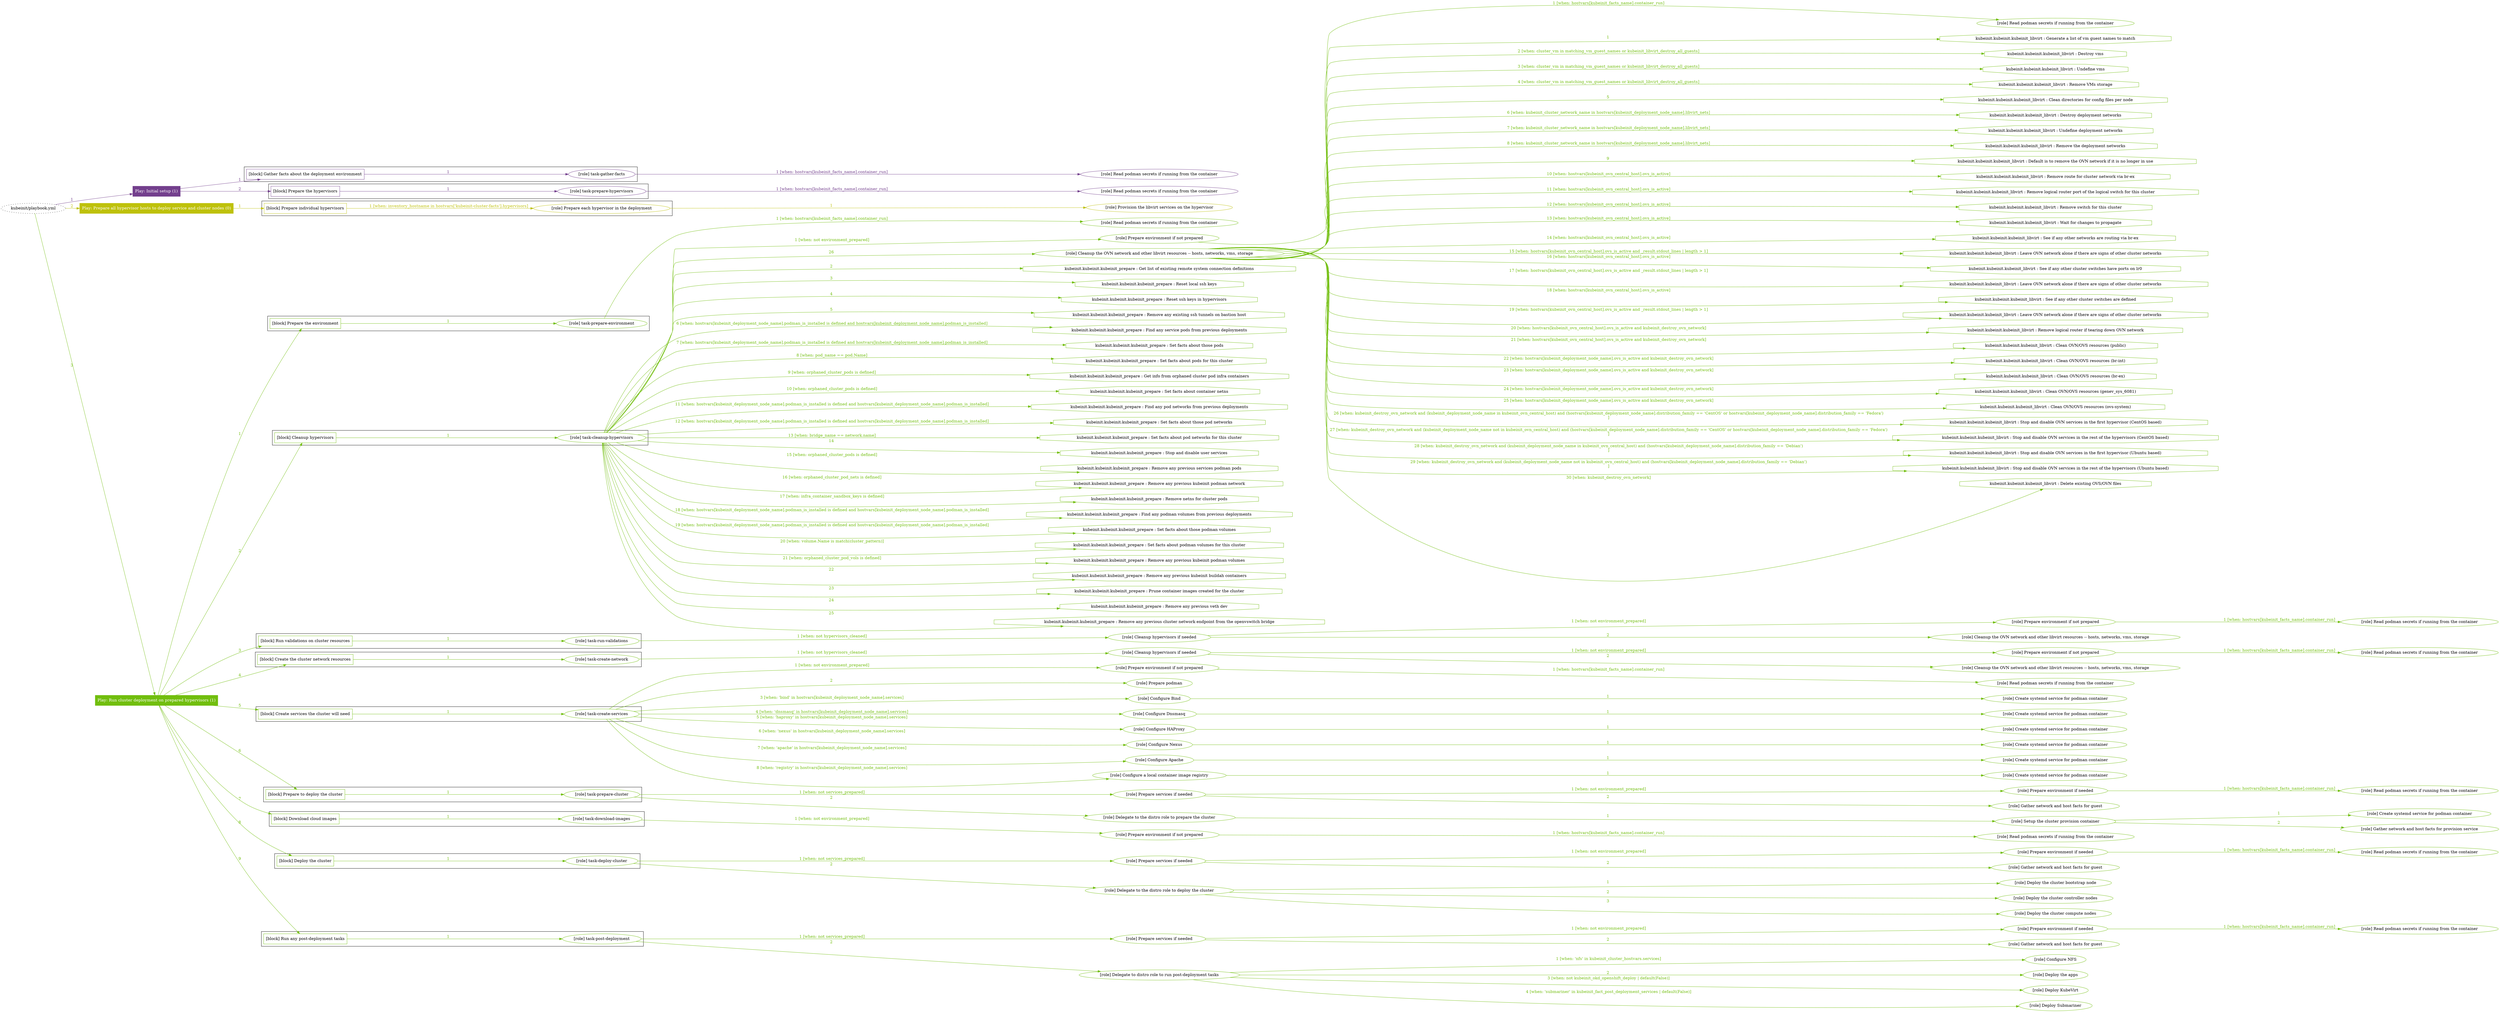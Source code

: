 digraph {
	graph [concentrate=true ordering=in rankdir=LR ratio=fill]
	edge [esep=5 sep=10]
	"kubeinit/playbook.yml" [id=root_node style=dotted]
	play_b0d98680 [label="Play: Initial setup (1)" color="#733f8d" fontcolor="#ffffff" id=play_b0d98680 shape=box style=filled tooltip=localhost]
	"kubeinit/playbook.yml" -> play_b0d98680 [label="1 " color="#733f8d" fontcolor="#733f8d" id=edge_80b4daaf labeltooltip="1 " tooltip="1 "]
	subgraph "Read podman secrets if running from the container" {
		role_a44c593c [label="[role] Read podman secrets if running from the container" color="#733f8d" id=role_a44c593c tooltip="Read podman secrets if running from the container"]
	}
	subgraph "task-gather-facts" {
		role_0403abe2 [label="[role] task-gather-facts" color="#733f8d" id=role_0403abe2 tooltip="task-gather-facts"]
		role_0403abe2 -> role_a44c593c [label="1 [when: hostvars[kubeinit_facts_name].container_run]" color="#733f8d" fontcolor="#733f8d" id=edge_84f59800 labeltooltip="1 [when: hostvars[kubeinit_facts_name].container_run]" tooltip="1 [when: hostvars[kubeinit_facts_name].container_run]"]
	}
	subgraph "Read podman secrets if running from the container" {
		role_151a6d76 [label="[role] Read podman secrets if running from the container" color="#733f8d" id=role_151a6d76 tooltip="Read podman secrets if running from the container"]
	}
	subgraph "task-prepare-hypervisors" {
		role_3cf006a2 [label="[role] task-prepare-hypervisors" color="#733f8d" id=role_3cf006a2 tooltip="task-prepare-hypervisors"]
		role_3cf006a2 -> role_151a6d76 [label="1 [when: hostvars[kubeinit_facts_name].container_run]" color="#733f8d" fontcolor="#733f8d" id=edge_03f47c37 labeltooltip="1 [when: hostvars[kubeinit_facts_name].container_run]" tooltip="1 [when: hostvars[kubeinit_facts_name].container_run]"]
	}
	subgraph "Play: Initial setup (1)" {
		play_b0d98680 -> block_4674699c [label=1 color="#733f8d" fontcolor="#733f8d" id=edge_d6a12966 labeltooltip=1 tooltip=1]
		subgraph cluster_block_4674699c {
			block_4674699c [label="[block] Gather facts about the deployment environment" color="#733f8d" id=block_4674699c labeltooltip="Gather facts about the deployment environment" shape=box tooltip="Gather facts about the deployment environment"]
			block_4674699c -> role_0403abe2 [label="1 " color="#733f8d" fontcolor="#733f8d" id=edge_9b08c5e6 labeltooltip="1 " tooltip="1 "]
		}
		play_b0d98680 -> block_43e17288 [label=2 color="#733f8d" fontcolor="#733f8d" id=edge_22db9024 labeltooltip=2 tooltip=2]
		subgraph cluster_block_43e17288 {
			block_43e17288 [label="[block] Prepare the hypervisors" color="#733f8d" id=block_43e17288 labeltooltip="Prepare the hypervisors" shape=box tooltip="Prepare the hypervisors"]
			block_43e17288 -> role_3cf006a2 [label="1 " color="#733f8d" fontcolor="#733f8d" id=edge_b1286d23 labeltooltip="1 " tooltip="1 "]
		}
	}
	play_f23694a9 [label="Play: Prepare all hypervisor hosts to deploy service and cluster nodes (0)" color="#bec10b" fontcolor="#ffffff" id=play_f23694a9 shape=box style=filled tooltip="Play: Prepare all hypervisor hosts to deploy service and cluster nodes (0)"]
	"kubeinit/playbook.yml" -> play_f23694a9 [label="2 " color="#bec10b" fontcolor="#bec10b" id=edge_c04ef713 labeltooltip="2 " tooltip="2 "]
	subgraph "Provision the libvirt services on the hypervisor" {
		role_893da378 [label="[role] Provision the libvirt services on the hypervisor" color="#bec10b" id=role_893da378 tooltip="Provision the libvirt services on the hypervisor"]
	}
	subgraph "Prepare each hypervisor in the deployment" {
		role_9eac0d86 [label="[role] Prepare each hypervisor in the deployment" color="#bec10b" id=role_9eac0d86 tooltip="Prepare each hypervisor in the deployment"]
		role_9eac0d86 -> role_893da378 [label="1 " color="#bec10b" fontcolor="#bec10b" id=edge_2f44542a labeltooltip="1 " tooltip="1 "]
	}
	subgraph "Play: Prepare all hypervisor hosts to deploy service and cluster nodes (0)" {
		play_f23694a9 -> block_1b734ef6 [label=1 color="#bec10b" fontcolor="#bec10b" id=edge_7866a5fe labeltooltip=1 tooltip=1]
		subgraph cluster_block_1b734ef6 {
			block_1b734ef6 [label="[block] Prepare individual hypervisors" color="#bec10b" id=block_1b734ef6 labeltooltip="Prepare individual hypervisors" shape=box tooltip="Prepare individual hypervisors"]
			block_1b734ef6 -> role_9eac0d86 [label="1 [when: inventory_hostname in hostvars['kubeinit-cluster-facts'].hypervisors]" color="#bec10b" fontcolor="#bec10b" id=edge_bce11ba5 labeltooltip="1 [when: inventory_hostname in hostvars['kubeinit-cluster-facts'].hypervisors]" tooltip="1 [when: inventory_hostname in hostvars['kubeinit-cluster-facts'].hypervisors]"]
		}
	}
	play_9484c5d6 [label="Play: Run cluster deployment on prepared hypervisors (1)" color="#71be0e" fontcolor="#ffffff" id=play_9484c5d6 shape=box style=filled tooltip=localhost]
	"kubeinit/playbook.yml" -> play_9484c5d6 [label="3 " color="#71be0e" fontcolor="#71be0e" id=edge_76a29a05 labeltooltip="3 " tooltip="3 "]
	subgraph "Read podman secrets if running from the container" {
		role_5f953170 [label="[role] Read podman secrets if running from the container" color="#71be0e" id=role_5f953170 tooltip="Read podman secrets if running from the container"]
	}
	subgraph "task-prepare-environment" {
		role_bdc58cc0 [label="[role] task-prepare-environment" color="#71be0e" id=role_bdc58cc0 tooltip="task-prepare-environment"]
		role_bdc58cc0 -> role_5f953170 [label="1 [when: hostvars[kubeinit_facts_name].container_run]" color="#71be0e" fontcolor="#71be0e" id=edge_fa18ce81 labeltooltip="1 [when: hostvars[kubeinit_facts_name].container_run]" tooltip="1 [when: hostvars[kubeinit_facts_name].container_run]"]
	}
	subgraph "Read podman secrets if running from the container" {
		role_f419daf6 [label="[role] Read podman secrets if running from the container" color="#71be0e" id=role_f419daf6 tooltip="Read podman secrets if running from the container"]
	}
	subgraph "Prepare environment if not prepared" {
		role_31b07c7c [label="[role] Prepare environment if not prepared" color="#71be0e" id=role_31b07c7c tooltip="Prepare environment if not prepared"]
		role_31b07c7c -> role_f419daf6 [label="1 [when: hostvars[kubeinit_facts_name].container_run]" color="#71be0e" fontcolor="#71be0e" id=edge_6d58a472 labeltooltip="1 [when: hostvars[kubeinit_facts_name].container_run]" tooltip="1 [when: hostvars[kubeinit_facts_name].container_run]"]
	}
	subgraph "Cleanup the OVN network and other libvirt resources -- hosts, networks, vms, storage" {
		role_478a03b5 [label="[role] Cleanup the OVN network and other libvirt resources -- hosts, networks, vms, storage" color="#71be0e" id=role_478a03b5 tooltip="Cleanup the OVN network and other libvirt resources -- hosts, networks, vms, storage"]
		task_96aef6a0 [label="kubeinit.kubeinit.kubeinit_libvirt : Generate a list of vm guest names to match" color="#71be0e" id=task_96aef6a0 shape=octagon tooltip="kubeinit.kubeinit.kubeinit_libvirt : Generate a list of vm guest names to match"]
		role_478a03b5 -> task_96aef6a0 [label="1 " color="#71be0e" fontcolor="#71be0e" id=edge_3dd6f99e labeltooltip="1 " tooltip="1 "]
		task_5d55991b [label="kubeinit.kubeinit.kubeinit_libvirt : Destroy vms" color="#71be0e" id=task_5d55991b shape=octagon tooltip="kubeinit.kubeinit.kubeinit_libvirt : Destroy vms"]
		role_478a03b5 -> task_5d55991b [label="2 [when: cluster_vm in matching_vm_guest_names or kubeinit_libvirt_destroy_all_guests]" color="#71be0e" fontcolor="#71be0e" id=edge_a2d6cbc7 labeltooltip="2 [when: cluster_vm in matching_vm_guest_names or kubeinit_libvirt_destroy_all_guests]" tooltip="2 [when: cluster_vm in matching_vm_guest_names or kubeinit_libvirt_destroy_all_guests]"]
		task_ed733ff4 [label="kubeinit.kubeinit.kubeinit_libvirt : Undefine vms" color="#71be0e" id=task_ed733ff4 shape=octagon tooltip="kubeinit.kubeinit.kubeinit_libvirt : Undefine vms"]
		role_478a03b5 -> task_ed733ff4 [label="3 [when: cluster_vm in matching_vm_guest_names or kubeinit_libvirt_destroy_all_guests]" color="#71be0e" fontcolor="#71be0e" id=edge_8e835b31 labeltooltip="3 [when: cluster_vm in matching_vm_guest_names or kubeinit_libvirt_destroy_all_guests]" tooltip="3 [when: cluster_vm in matching_vm_guest_names or kubeinit_libvirt_destroy_all_guests]"]
		task_66902c2e [label="kubeinit.kubeinit.kubeinit_libvirt : Remove VMs storage" color="#71be0e" id=task_66902c2e shape=octagon tooltip="kubeinit.kubeinit.kubeinit_libvirt : Remove VMs storage"]
		role_478a03b5 -> task_66902c2e [label="4 [when: cluster_vm in matching_vm_guest_names or kubeinit_libvirt_destroy_all_guests]" color="#71be0e" fontcolor="#71be0e" id=edge_a1c89a93 labeltooltip="4 [when: cluster_vm in matching_vm_guest_names or kubeinit_libvirt_destroy_all_guests]" tooltip="4 [when: cluster_vm in matching_vm_guest_names or kubeinit_libvirt_destroy_all_guests]"]
		task_0f5ae070 [label="kubeinit.kubeinit.kubeinit_libvirt : Clean directories for config files per node" color="#71be0e" id=task_0f5ae070 shape=octagon tooltip="kubeinit.kubeinit.kubeinit_libvirt : Clean directories for config files per node"]
		role_478a03b5 -> task_0f5ae070 [label="5 " color="#71be0e" fontcolor="#71be0e" id=edge_3f8a327d labeltooltip="5 " tooltip="5 "]
		task_8cde5b68 [label="kubeinit.kubeinit.kubeinit_libvirt : Destroy deployment networks" color="#71be0e" id=task_8cde5b68 shape=octagon tooltip="kubeinit.kubeinit.kubeinit_libvirt : Destroy deployment networks"]
		role_478a03b5 -> task_8cde5b68 [label="6 [when: kubeinit_cluster_network_name in hostvars[kubeinit_deployment_node_name].libvirt_nets]" color="#71be0e" fontcolor="#71be0e" id=edge_d18008eb labeltooltip="6 [when: kubeinit_cluster_network_name in hostvars[kubeinit_deployment_node_name].libvirt_nets]" tooltip="6 [when: kubeinit_cluster_network_name in hostvars[kubeinit_deployment_node_name].libvirt_nets]"]
		task_7edb8ebf [label="kubeinit.kubeinit.kubeinit_libvirt : Undefine deployment networks" color="#71be0e" id=task_7edb8ebf shape=octagon tooltip="kubeinit.kubeinit.kubeinit_libvirt : Undefine deployment networks"]
		role_478a03b5 -> task_7edb8ebf [label="7 [when: kubeinit_cluster_network_name in hostvars[kubeinit_deployment_node_name].libvirt_nets]" color="#71be0e" fontcolor="#71be0e" id=edge_a20d465c labeltooltip="7 [when: kubeinit_cluster_network_name in hostvars[kubeinit_deployment_node_name].libvirt_nets]" tooltip="7 [when: kubeinit_cluster_network_name in hostvars[kubeinit_deployment_node_name].libvirt_nets]"]
		task_5d5ee0c9 [label="kubeinit.kubeinit.kubeinit_libvirt : Remove the deployment networks" color="#71be0e" id=task_5d5ee0c9 shape=octagon tooltip="kubeinit.kubeinit.kubeinit_libvirt : Remove the deployment networks"]
		role_478a03b5 -> task_5d5ee0c9 [label="8 [when: kubeinit_cluster_network_name in hostvars[kubeinit_deployment_node_name].libvirt_nets]" color="#71be0e" fontcolor="#71be0e" id=edge_6490d646 labeltooltip="8 [when: kubeinit_cluster_network_name in hostvars[kubeinit_deployment_node_name].libvirt_nets]" tooltip="8 [when: kubeinit_cluster_network_name in hostvars[kubeinit_deployment_node_name].libvirt_nets]"]
		task_7871d48c [label="kubeinit.kubeinit.kubeinit_libvirt : Default is to remove the OVN network if it is no longer in use" color="#71be0e" id=task_7871d48c shape=octagon tooltip="kubeinit.kubeinit.kubeinit_libvirt : Default is to remove the OVN network if it is no longer in use"]
		role_478a03b5 -> task_7871d48c [label="9 " color="#71be0e" fontcolor="#71be0e" id=edge_2d427d94 labeltooltip="9 " tooltip="9 "]
		task_582daaa4 [label="kubeinit.kubeinit.kubeinit_libvirt : Remove route for cluster network via br-ex" color="#71be0e" id=task_582daaa4 shape=octagon tooltip="kubeinit.kubeinit.kubeinit_libvirt : Remove route for cluster network via br-ex"]
		role_478a03b5 -> task_582daaa4 [label="10 [when: hostvars[kubeinit_ovn_central_host].ovs_is_active]" color="#71be0e" fontcolor="#71be0e" id=edge_24be8543 labeltooltip="10 [when: hostvars[kubeinit_ovn_central_host].ovs_is_active]" tooltip="10 [when: hostvars[kubeinit_ovn_central_host].ovs_is_active]"]
		task_6dac7177 [label="kubeinit.kubeinit.kubeinit_libvirt : Remove logical router port of the logical switch for this cluster" color="#71be0e" id=task_6dac7177 shape=octagon tooltip="kubeinit.kubeinit.kubeinit_libvirt : Remove logical router port of the logical switch for this cluster"]
		role_478a03b5 -> task_6dac7177 [label="11 [when: hostvars[kubeinit_ovn_central_host].ovs_is_active]" color="#71be0e" fontcolor="#71be0e" id=edge_269a5c45 labeltooltip="11 [when: hostvars[kubeinit_ovn_central_host].ovs_is_active]" tooltip="11 [when: hostvars[kubeinit_ovn_central_host].ovs_is_active]"]
		task_25560931 [label="kubeinit.kubeinit.kubeinit_libvirt : Remove switch for this cluster" color="#71be0e" id=task_25560931 shape=octagon tooltip="kubeinit.kubeinit.kubeinit_libvirt : Remove switch for this cluster"]
		role_478a03b5 -> task_25560931 [label="12 [when: hostvars[kubeinit_ovn_central_host].ovs_is_active]" color="#71be0e" fontcolor="#71be0e" id=edge_016cb850 labeltooltip="12 [when: hostvars[kubeinit_ovn_central_host].ovs_is_active]" tooltip="12 [when: hostvars[kubeinit_ovn_central_host].ovs_is_active]"]
		task_3a83574d [label="kubeinit.kubeinit.kubeinit_libvirt : Wait for changes to propagate" color="#71be0e" id=task_3a83574d shape=octagon tooltip="kubeinit.kubeinit.kubeinit_libvirt : Wait for changes to propagate"]
		role_478a03b5 -> task_3a83574d [label="13 [when: hostvars[kubeinit_ovn_central_host].ovs_is_active]" color="#71be0e" fontcolor="#71be0e" id=edge_9e44fb94 labeltooltip="13 [when: hostvars[kubeinit_ovn_central_host].ovs_is_active]" tooltip="13 [when: hostvars[kubeinit_ovn_central_host].ovs_is_active]"]
		task_11295b37 [label="kubeinit.kubeinit.kubeinit_libvirt : See if any other networks are routing via br-ex" color="#71be0e" id=task_11295b37 shape=octagon tooltip="kubeinit.kubeinit.kubeinit_libvirt : See if any other networks are routing via br-ex"]
		role_478a03b5 -> task_11295b37 [label="14 [when: hostvars[kubeinit_ovn_central_host].ovs_is_active]" color="#71be0e" fontcolor="#71be0e" id=edge_21e34231 labeltooltip="14 [when: hostvars[kubeinit_ovn_central_host].ovs_is_active]" tooltip="14 [when: hostvars[kubeinit_ovn_central_host].ovs_is_active]"]
		task_0de53dbb [label="kubeinit.kubeinit.kubeinit_libvirt : Leave OVN network alone if there are signs of other cluster networks" color="#71be0e" id=task_0de53dbb shape=octagon tooltip="kubeinit.kubeinit.kubeinit_libvirt : Leave OVN network alone if there are signs of other cluster networks"]
		role_478a03b5 -> task_0de53dbb [label="15 [when: hostvars[kubeinit_ovn_central_host].ovs_is_active and _result.stdout_lines | length > 1]" color="#71be0e" fontcolor="#71be0e" id=edge_50a632b2 labeltooltip="15 [when: hostvars[kubeinit_ovn_central_host].ovs_is_active and _result.stdout_lines | length > 1]" tooltip="15 [when: hostvars[kubeinit_ovn_central_host].ovs_is_active and _result.stdout_lines | length > 1]"]
		task_6db9b453 [label="kubeinit.kubeinit.kubeinit_libvirt : See if any other cluster switches have ports on lr0" color="#71be0e" id=task_6db9b453 shape=octagon tooltip="kubeinit.kubeinit.kubeinit_libvirt : See if any other cluster switches have ports on lr0"]
		role_478a03b5 -> task_6db9b453 [label="16 [when: hostvars[kubeinit_ovn_central_host].ovs_is_active]" color="#71be0e" fontcolor="#71be0e" id=edge_1de75c67 labeltooltip="16 [when: hostvars[kubeinit_ovn_central_host].ovs_is_active]" tooltip="16 [when: hostvars[kubeinit_ovn_central_host].ovs_is_active]"]
		task_25a3182a [label="kubeinit.kubeinit.kubeinit_libvirt : Leave OVN network alone if there are signs of other cluster networks" color="#71be0e" id=task_25a3182a shape=octagon tooltip="kubeinit.kubeinit.kubeinit_libvirt : Leave OVN network alone if there are signs of other cluster networks"]
		role_478a03b5 -> task_25a3182a [label="17 [when: hostvars[kubeinit_ovn_central_host].ovs_is_active and _result.stdout_lines | length > 1]" color="#71be0e" fontcolor="#71be0e" id=edge_8e184c09 labeltooltip="17 [when: hostvars[kubeinit_ovn_central_host].ovs_is_active and _result.stdout_lines | length > 1]" tooltip="17 [when: hostvars[kubeinit_ovn_central_host].ovs_is_active and _result.stdout_lines | length > 1]"]
		task_74aaf127 [label="kubeinit.kubeinit.kubeinit_libvirt : See if any other cluster switches are defined" color="#71be0e" id=task_74aaf127 shape=octagon tooltip="kubeinit.kubeinit.kubeinit_libvirt : See if any other cluster switches are defined"]
		role_478a03b5 -> task_74aaf127 [label="18 [when: hostvars[kubeinit_ovn_central_host].ovs_is_active]" color="#71be0e" fontcolor="#71be0e" id=edge_ef4bd095 labeltooltip="18 [when: hostvars[kubeinit_ovn_central_host].ovs_is_active]" tooltip="18 [when: hostvars[kubeinit_ovn_central_host].ovs_is_active]"]
		task_e6bb3381 [label="kubeinit.kubeinit.kubeinit_libvirt : Leave OVN network alone if there are signs of other cluster networks" color="#71be0e" id=task_e6bb3381 shape=octagon tooltip="kubeinit.kubeinit.kubeinit_libvirt : Leave OVN network alone if there are signs of other cluster networks"]
		role_478a03b5 -> task_e6bb3381 [label="19 [when: hostvars[kubeinit_ovn_central_host].ovs_is_active and _result.stdout_lines | length > 1]" color="#71be0e" fontcolor="#71be0e" id=edge_7a923c57 labeltooltip="19 [when: hostvars[kubeinit_ovn_central_host].ovs_is_active and _result.stdout_lines | length > 1]" tooltip="19 [when: hostvars[kubeinit_ovn_central_host].ovs_is_active and _result.stdout_lines | length > 1]"]
		task_54e7d378 [label="kubeinit.kubeinit.kubeinit_libvirt : Remove logical router if tearing down OVN network" color="#71be0e" id=task_54e7d378 shape=octagon tooltip="kubeinit.kubeinit.kubeinit_libvirt : Remove logical router if tearing down OVN network"]
		role_478a03b5 -> task_54e7d378 [label="20 [when: hostvars[kubeinit_ovn_central_host].ovs_is_active and kubeinit_destroy_ovn_network]" color="#71be0e" fontcolor="#71be0e" id=edge_6256fc5b labeltooltip="20 [when: hostvars[kubeinit_ovn_central_host].ovs_is_active and kubeinit_destroy_ovn_network]" tooltip="20 [when: hostvars[kubeinit_ovn_central_host].ovs_is_active and kubeinit_destroy_ovn_network]"]
		task_312cc219 [label="kubeinit.kubeinit.kubeinit_libvirt : Clean OVN/OVS resources (public)" color="#71be0e" id=task_312cc219 shape=octagon tooltip="kubeinit.kubeinit.kubeinit_libvirt : Clean OVN/OVS resources (public)"]
		role_478a03b5 -> task_312cc219 [label="21 [when: hostvars[kubeinit_ovn_central_host].ovs_is_active and kubeinit_destroy_ovn_network]" color="#71be0e" fontcolor="#71be0e" id=edge_c75b0c60 labeltooltip="21 [when: hostvars[kubeinit_ovn_central_host].ovs_is_active and kubeinit_destroy_ovn_network]" tooltip="21 [when: hostvars[kubeinit_ovn_central_host].ovs_is_active and kubeinit_destroy_ovn_network]"]
		task_d2d58534 [label="kubeinit.kubeinit.kubeinit_libvirt : Clean OVN/OVS resources (br-int)" color="#71be0e" id=task_d2d58534 shape=octagon tooltip="kubeinit.kubeinit.kubeinit_libvirt : Clean OVN/OVS resources (br-int)"]
		role_478a03b5 -> task_d2d58534 [label="22 [when: hostvars[kubeinit_deployment_node_name].ovs_is_active and kubeinit_destroy_ovn_network]" color="#71be0e" fontcolor="#71be0e" id=edge_41929000 labeltooltip="22 [when: hostvars[kubeinit_deployment_node_name].ovs_is_active and kubeinit_destroy_ovn_network]" tooltip="22 [when: hostvars[kubeinit_deployment_node_name].ovs_is_active and kubeinit_destroy_ovn_network]"]
		task_e8504880 [label="kubeinit.kubeinit.kubeinit_libvirt : Clean OVN/OVS resources (br-ex)" color="#71be0e" id=task_e8504880 shape=octagon tooltip="kubeinit.kubeinit.kubeinit_libvirt : Clean OVN/OVS resources (br-ex)"]
		role_478a03b5 -> task_e8504880 [label="23 [when: hostvars[kubeinit_deployment_node_name].ovs_is_active and kubeinit_destroy_ovn_network]" color="#71be0e" fontcolor="#71be0e" id=edge_ae1fc5a2 labeltooltip="23 [when: hostvars[kubeinit_deployment_node_name].ovs_is_active and kubeinit_destroy_ovn_network]" tooltip="23 [when: hostvars[kubeinit_deployment_node_name].ovs_is_active and kubeinit_destroy_ovn_network]"]
		task_edf8bd69 [label="kubeinit.kubeinit.kubeinit_libvirt : Clean OVN/OVS resources (genev_sys_6081)" color="#71be0e" id=task_edf8bd69 shape=octagon tooltip="kubeinit.kubeinit.kubeinit_libvirt : Clean OVN/OVS resources (genev_sys_6081)"]
		role_478a03b5 -> task_edf8bd69 [label="24 [when: hostvars[kubeinit_deployment_node_name].ovs_is_active and kubeinit_destroy_ovn_network]" color="#71be0e" fontcolor="#71be0e" id=edge_bd65f7f8 labeltooltip="24 [when: hostvars[kubeinit_deployment_node_name].ovs_is_active and kubeinit_destroy_ovn_network]" tooltip="24 [when: hostvars[kubeinit_deployment_node_name].ovs_is_active and kubeinit_destroy_ovn_network]"]
		task_41f4cd28 [label="kubeinit.kubeinit.kubeinit_libvirt : Clean OVN/OVS resources (ovs-system)" color="#71be0e" id=task_41f4cd28 shape=octagon tooltip="kubeinit.kubeinit.kubeinit_libvirt : Clean OVN/OVS resources (ovs-system)"]
		role_478a03b5 -> task_41f4cd28 [label="25 [when: hostvars[kubeinit_deployment_node_name].ovs_is_active and kubeinit_destroy_ovn_network]" color="#71be0e" fontcolor="#71be0e" id=edge_af0c4464 labeltooltip="25 [when: hostvars[kubeinit_deployment_node_name].ovs_is_active and kubeinit_destroy_ovn_network]" tooltip="25 [when: hostvars[kubeinit_deployment_node_name].ovs_is_active and kubeinit_destroy_ovn_network]"]
		task_e7be0f70 [label="kubeinit.kubeinit.kubeinit_libvirt : Stop and disable OVN services in the first hypervisor (CentOS based)" color="#71be0e" id=task_e7be0f70 shape=octagon tooltip="kubeinit.kubeinit.kubeinit_libvirt : Stop and disable OVN services in the first hypervisor (CentOS based)"]
		role_478a03b5 -> task_e7be0f70 [label="26 [when: kubeinit_destroy_ovn_network and (kubeinit_deployment_node_name in kubeinit_ovn_central_host) and (hostvars[kubeinit_deployment_node_name].distribution_family == 'CentOS' or hostvars[kubeinit_deployment_node_name].distribution_family == 'Fedora')
]" color="#71be0e" fontcolor="#71be0e" id=edge_b386a995 labeltooltip="26 [when: kubeinit_destroy_ovn_network and (kubeinit_deployment_node_name in kubeinit_ovn_central_host) and (hostvars[kubeinit_deployment_node_name].distribution_family == 'CentOS' or hostvars[kubeinit_deployment_node_name].distribution_family == 'Fedora')
]" tooltip="26 [when: kubeinit_destroy_ovn_network and (kubeinit_deployment_node_name in kubeinit_ovn_central_host) and (hostvars[kubeinit_deployment_node_name].distribution_family == 'CentOS' or hostvars[kubeinit_deployment_node_name].distribution_family == 'Fedora')
]"]
		task_69d879a0 [label="kubeinit.kubeinit.kubeinit_libvirt : Stop and disable OVN services in the rest of the hypervisors (CentOS based)" color="#71be0e" id=task_69d879a0 shape=octagon tooltip="kubeinit.kubeinit.kubeinit_libvirt : Stop and disable OVN services in the rest of the hypervisors (CentOS based)"]
		role_478a03b5 -> task_69d879a0 [label="27 [when: kubeinit_destroy_ovn_network and (kubeinit_deployment_node_name not in kubeinit_ovn_central_host) and (hostvars[kubeinit_deployment_node_name].distribution_family == 'CentOS' or hostvars[kubeinit_deployment_node_name].distribution_family == 'Fedora')
]" color="#71be0e" fontcolor="#71be0e" id=edge_230ec865 labeltooltip="27 [when: kubeinit_destroy_ovn_network and (kubeinit_deployment_node_name not in kubeinit_ovn_central_host) and (hostvars[kubeinit_deployment_node_name].distribution_family == 'CentOS' or hostvars[kubeinit_deployment_node_name].distribution_family == 'Fedora')
]" tooltip="27 [when: kubeinit_destroy_ovn_network and (kubeinit_deployment_node_name not in kubeinit_ovn_central_host) and (hostvars[kubeinit_deployment_node_name].distribution_family == 'CentOS' or hostvars[kubeinit_deployment_node_name].distribution_family == 'Fedora')
]"]
		task_6b36b37a [label="kubeinit.kubeinit.kubeinit_libvirt : Stop and disable OVN services in the first hypervisor (Ubuntu based)" color="#71be0e" id=task_6b36b37a shape=octagon tooltip="kubeinit.kubeinit.kubeinit_libvirt : Stop and disable OVN services in the first hypervisor (Ubuntu based)"]
		role_478a03b5 -> task_6b36b37a [label="28 [when: kubeinit_destroy_ovn_network and (kubeinit_deployment_node_name in kubeinit_ovn_central_host) and (hostvars[kubeinit_deployment_node_name].distribution_family == 'Debian')
]" color="#71be0e" fontcolor="#71be0e" id=edge_0262d97d labeltooltip="28 [when: kubeinit_destroy_ovn_network and (kubeinit_deployment_node_name in kubeinit_ovn_central_host) and (hostvars[kubeinit_deployment_node_name].distribution_family == 'Debian')
]" tooltip="28 [when: kubeinit_destroy_ovn_network and (kubeinit_deployment_node_name in kubeinit_ovn_central_host) and (hostvars[kubeinit_deployment_node_name].distribution_family == 'Debian')
]"]
		task_d5d59e52 [label="kubeinit.kubeinit.kubeinit_libvirt : Stop and disable OVN services in the rest of the hypervisors (Ubuntu based)" color="#71be0e" id=task_d5d59e52 shape=octagon tooltip="kubeinit.kubeinit.kubeinit_libvirt : Stop and disable OVN services in the rest of the hypervisors (Ubuntu based)"]
		role_478a03b5 -> task_d5d59e52 [label="29 [when: kubeinit_destroy_ovn_network and (kubeinit_deployment_node_name not in kubeinit_ovn_central_host) and (hostvars[kubeinit_deployment_node_name].distribution_family == 'Debian')
]" color="#71be0e" fontcolor="#71be0e" id=edge_323ec07f labeltooltip="29 [when: kubeinit_destroy_ovn_network and (kubeinit_deployment_node_name not in kubeinit_ovn_central_host) and (hostvars[kubeinit_deployment_node_name].distribution_family == 'Debian')
]" tooltip="29 [when: kubeinit_destroy_ovn_network and (kubeinit_deployment_node_name not in kubeinit_ovn_central_host) and (hostvars[kubeinit_deployment_node_name].distribution_family == 'Debian')
]"]
		task_7fd82d2f [label="kubeinit.kubeinit.kubeinit_libvirt : Delete existing OVS/OVN files" color="#71be0e" id=task_7fd82d2f shape=octagon tooltip="kubeinit.kubeinit.kubeinit_libvirt : Delete existing OVS/OVN files"]
		role_478a03b5 -> task_7fd82d2f [label="30 [when: kubeinit_destroy_ovn_network]" color="#71be0e" fontcolor="#71be0e" id=edge_1710d2e0 labeltooltip="30 [when: kubeinit_destroy_ovn_network]" tooltip="30 [when: kubeinit_destroy_ovn_network]"]
	}
	subgraph "task-cleanup-hypervisors" {
		role_e05ea2b3 [label="[role] task-cleanup-hypervisors" color="#71be0e" id=role_e05ea2b3 tooltip="task-cleanup-hypervisors"]
		role_e05ea2b3 -> role_31b07c7c [label="1 [when: not environment_prepared]" color="#71be0e" fontcolor="#71be0e" id=edge_d01e8fb8 labeltooltip="1 [when: not environment_prepared]" tooltip="1 [when: not environment_prepared]"]
		task_ce892912 [label="kubeinit.kubeinit.kubeinit_prepare : Get list of existing remote system connection definitions" color="#71be0e" id=task_ce892912 shape=octagon tooltip="kubeinit.kubeinit.kubeinit_prepare : Get list of existing remote system connection definitions"]
		role_e05ea2b3 -> task_ce892912 [label="2 " color="#71be0e" fontcolor="#71be0e" id=edge_2579156f labeltooltip="2 " tooltip="2 "]
		task_2a3e53ac [label="kubeinit.kubeinit.kubeinit_prepare : Reset local ssh keys" color="#71be0e" id=task_2a3e53ac shape=octagon tooltip="kubeinit.kubeinit.kubeinit_prepare : Reset local ssh keys"]
		role_e05ea2b3 -> task_2a3e53ac [label="3 " color="#71be0e" fontcolor="#71be0e" id=edge_5eaa9f66 labeltooltip="3 " tooltip="3 "]
		task_236de8e9 [label="kubeinit.kubeinit.kubeinit_prepare : Reset ssh keys in hypervisors" color="#71be0e" id=task_236de8e9 shape=octagon tooltip="kubeinit.kubeinit.kubeinit_prepare : Reset ssh keys in hypervisors"]
		role_e05ea2b3 -> task_236de8e9 [label="4 " color="#71be0e" fontcolor="#71be0e" id=edge_e041897f labeltooltip="4 " tooltip="4 "]
		task_686431eb [label="kubeinit.kubeinit.kubeinit_prepare : Remove any existing ssh tunnels on bastion host" color="#71be0e" id=task_686431eb shape=octagon tooltip="kubeinit.kubeinit.kubeinit_prepare : Remove any existing ssh tunnels on bastion host"]
		role_e05ea2b3 -> task_686431eb [label="5 " color="#71be0e" fontcolor="#71be0e" id=edge_f34f0369 labeltooltip="5 " tooltip="5 "]
		task_074b9bf0 [label="kubeinit.kubeinit.kubeinit_prepare : Find any service pods from previous deployments" color="#71be0e" id=task_074b9bf0 shape=octagon tooltip="kubeinit.kubeinit.kubeinit_prepare : Find any service pods from previous deployments"]
		role_e05ea2b3 -> task_074b9bf0 [label="6 [when: hostvars[kubeinit_deployment_node_name].podman_is_installed is defined and hostvars[kubeinit_deployment_node_name].podman_is_installed]" color="#71be0e" fontcolor="#71be0e" id=edge_5b07efcb labeltooltip="6 [when: hostvars[kubeinit_deployment_node_name].podman_is_installed is defined and hostvars[kubeinit_deployment_node_name].podman_is_installed]" tooltip="6 [when: hostvars[kubeinit_deployment_node_name].podman_is_installed is defined and hostvars[kubeinit_deployment_node_name].podman_is_installed]"]
		task_e3a43a3a [label="kubeinit.kubeinit.kubeinit_prepare : Set facts about those pods" color="#71be0e" id=task_e3a43a3a shape=octagon tooltip="kubeinit.kubeinit.kubeinit_prepare : Set facts about those pods"]
		role_e05ea2b3 -> task_e3a43a3a [label="7 [when: hostvars[kubeinit_deployment_node_name].podman_is_installed is defined and hostvars[kubeinit_deployment_node_name].podman_is_installed]" color="#71be0e" fontcolor="#71be0e" id=edge_0f31e357 labeltooltip="7 [when: hostvars[kubeinit_deployment_node_name].podman_is_installed is defined and hostvars[kubeinit_deployment_node_name].podman_is_installed]" tooltip="7 [when: hostvars[kubeinit_deployment_node_name].podman_is_installed is defined and hostvars[kubeinit_deployment_node_name].podman_is_installed]"]
		task_48b789ba [label="kubeinit.kubeinit.kubeinit_prepare : Set facts about pods for this cluster" color="#71be0e" id=task_48b789ba shape=octagon tooltip="kubeinit.kubeinit.kubeinit_prepare : Set facts about pods for this cluster"]
		role_e05ea2b3 -> task_48b789ba [label="8 [when: pod_name == pod.Name]" color="#71be0e" fontcolor="#71be0e" id=edge_fba521e1 labeltooltip="8 [when: pod_name == pod.Name]" tooltip="8 [when: pod_name == pod.Name]"]
		task_bd5d6935 [label="kubeinit.kubeinit.kubeinit_prepare : Get info from orphaned cluster pod infra containers" color="#71be0e" id=task_bd5d6935 shape=octagon tooltip="kubeinit.kubeinit.kubeinit_prepare : Get info from orphaned cluster pod infra containers"]
		role_e05ea2b3 -> task_bd5d6935 [label="9 [when: orphaned_cluster_pods is defined]" color="#71be0e" fontcolor="#71be0e" id=edge_e3309833 labeltooltip="9 [when: orphaned_cluster_pods is defined]" tooltip="9 [when: orphaned_cluster_pods is defined]"]
		task_aa5f7e10 [label="kubeinit.kubeinit.kubeinit_prepare : Set facts about container netns" color="#71be0e" id=task_aa5f7e10 shape=octagon tooltip="kubeinit.kubeinit.kubeinit_prepare : Set facts about container netns"]
		role_e05ea2b3 -> task_aa5f7e10 [label="10 [when: orphaned_cluster_pods is defined]" color="#71be0e" fontcolor="#71be0e" id=edge_3bf0fc2b labeltooltip="10 [when: orphaned_cluster_pods is defined]" tooltip="10 [when: orphaned_cluster_pods is defined]"]
		task_54b528b5 [label="kubeinit.kubeinit.kubeinit_prepare : Find any pod networks from previous deployments" color="#71be0e" id=task_54b528b5 shape=octagon tooltip="kubeinit.kubeinit.kubeinit_prepare : Find any pod networks from previous deployments"]
		role_e05ea2b3 -> task_54b528b5 [label="11 [when: hostvars[kubeinit_deployment_node_name].podman_is_installed is defined and hostvars[kubeinit_deployment_node_name].podman_is_installed]" color="#71be0e" fontcolor="#71be0e" id=edge_30ec148e labeltooltip="11 [when: hostvars[kubeinit_deployment_node_name].podman_is_installed is defined and hostvars[kubeinit_deployment_node_name].podman_is_installed]" tooltip="11 [when: hostvars[kubeinit_deployment_node_name].podman_is_installed is defined and hostvars[kubeinit_deployment_node_name].podman_is_installed]"]
		task_f0b242bf [label="kubeinit.kubeinit.kubeinit_prepare : Set facts about those pod networks" color="#71be0e" id=task_f0b242bf shape=octagon tooltip="kubeinit.kubeinit.kubeinit_prepare : Set facts about those pod networks"]
		role_e05ea2b3 -> task_f0b242bf [label="12 [when: hostvars[kubeinit_deployment_node_name].podman_is_installed is defined and hostvars[kubeinit_deployment_node_name].podman_is_installed]" color="#71be0e" fontcolor="#71be0e" id=edge_3605a5f9 labeltooltip="12 [when: hostvars[kubeinit_deployment_node_name].podman_is_installed is defined and hostvars[kubeinit_deployment_node_name].podman_is_installed]" tooltip="12 [when: hostvars[kubeinit_deployment_node_name].podman_is_installed is defined and hostvars[kubeinit_deployment_node_name].podman_is_installed]"]
		task_41b0640d [label="kubeinit.kubeinit.kubeinit_prepare : Set facts about pod networks for this cluster" color="#71be0e" id=task_41b0640d shape=octagon tooltip="kubeinit.kubeinit.kubeinit_prepare : Set facts about pod networks for this cluster"]
		role_e05ea2b3 -> task_41b0640d [label="13 [when: bridge_name == network.name]" color="#71be0e" fontcolor="#71be0e" id=edge_501c9e9d labeltooltip="13 [when: bridge_name == network.name]" tooltip="13 [when: bridge_name == network.name]"]
		task_d0d8c839 [label="kubeinit.kubeinit.kubeinit_prepare : Stop and disable user services" color="#71be0e" id=task_d0d8c839 shape=octagon tooltip="kubeinit.kubeinit.kubeinit_prepare : Stop and disable user services"]
		role_e05ea2b3 -> task_d0d8c839 [label="14 " color="#71be0e" fontcolor="#71be0e" id=edge_09d641c2 labeltooltip="14 " tooltip="14 "]
		task_9c5b51b9 [label="kubeinit.kubeinit.kubeinit_prepare : Remove any previous services podman pods" color="#71be0e" id=task_9c5b51b9 shape=octagon tooltip="kubeinit.kubeinit.kubeinit_prepare : Remove any previous services podman pods"]
		role_e05ea2b3 -> task_9c5b51b9 [label="15 [when: orphaned_cluster_pods is defined]" color="#71be0e" fontcolor="#71be0e" id=edge_a4d135ca labeltooltip="15 [when: orphaned_cluster_pods is defined]" tooltip="15 [when: orphaned_cluster_pods is defined]"]
		task_eefab2f1 [label="kubeinit.kubeinit.kubeinit_prepare : Remove any previous kubeinit podman network" color="#71be0e" id=task_eefab2f1 shape=octagon tooltip="kubeinit.kubeinit.kubeinit_prepare : Remove any previous kubeinit podman network"]
		role_e05ea2b3 -> task_eefab2f1 [label="16 [when: orphaned_cluster_pod_nets is defined]" color="#71be0e" fontcolor="#71be0e" id=edge_f913d3dd labeltooltip="16 [when: orphaned_cluster_pod_nets is defined]" tooltip="16 [when: orphaned_cluster_pod_nets is defined]"]
		task_dc6955d2 [label="kubeinit.kubeinit.kubeinit_prepare : Remove netns for cluster pods" color="#71be0e" id=task_dc6955d2 shape=octagon tooltip="kubeinit.kubeinit.kubeinit_prepare : Remove netns for cluster pods"]
		role_e05ea2b3 -> task_dc6955d2 [label="17 [when: infra_container_sandbox_keys is defined]" color="#71be0e" fontcolor="#71be0e" id=edge_65ad8808 labeltooltip="17 [when: infra_container_sandbox_keys is defined]" tooltip="17 [when: infra_container_sandbox_keys is defined]"]
		task_14e8bbcd [label="kubeinit.kubeinit.kubeinit_prepare : Find any podman volumes from previous deployments" color="#71be0e" id=task_14e8bbcd shape=octagon tooltip="kubeinit.kubeinit.kubeinit_prepare : Find any podman volumes from previous deployments"]
		role_e05ea2b3 -> task_14e8bbcd [label="18 [when: hostvars[kubeinit_deployment_node_name].podman_is_installed is defined and hostvars[kubeinit_deployment_node_name].podman_is_installed]" color="#71be0e" fontcolor="#71be0e" id=edge_ffca2a4c labeltooltip="18 [when: hostvars[kubeinit_deployment_node_name].podman_is_installed is defined and hostvars[kubeinit_deployment_node_name].podman_is_installed]" tooltip="18 [when: hostvars[kubeinit_deployment_node_name].podman_is_installed is defined and hostvars[kubeinit_deployment_node_name].podman_is_installed]"]
		task_2c777194 [label="kubeinit.kubeinit.kubeinit_prepare : Set facts about those podman volumes" color="#71be0e" id=task_2c777194 shape=octagon tooltip="kubeinit.kubeinit.kubeinit_prepare : Set facts about those podman volumes"]
		role_e05ea2b3 -> task_2c777194 [label="19 [when: hostvars[kubeinit_deployment_node_name].podman_is_installed is defined and hostvars[kubeinit_deployment_node_name].podman_is_installed]" color="#71be0e" fontcolor="#71be0e" id=edge_861cb567 labeltooltip="19 [when: hostvars[kubeinit_deployment_node_name].podman_is_installed is defined and hostvars[kubeinit_deployment_node_name].podman_is_installed]" tooltip="19 [when: hostvars[kubeinit_deployment_node_name].podman_is_installed is defined and hostvars[kubeinit_deployment_node_name].podman_is_installed]"]
		task_e1615e5c [label="kubeinit.kubeinit.kubeinit_prepare : Set facts about podman volumes for this cluster" color="#71be0e" id=task_e1615e5c shape=octagon tooltip="kubeinit.kubeinit.kubeinit_prepare : Set facts about podman volumes for this cluster"]
		role_e05ea2b3 -> task_e1615e5c [label="20 [when: volume.Name is match(cluster_pattern)]" color="#71be0e" fontcolor="#71be0e" id=edge_b7b12491 labeltooltip="20 [when: volume.Name is match(cluster_pattern)]" tooltip="20 [when: volume.Name is match(cluster_pattern)]"]
		task_cbcc0035 [label="kubeinit.kubeinit.kubeinit_prepare : Remove any previous kubeinit podman volumes" color="#71be0e" id=task_cbcc0035 shape=octagon tooltip="kubeinit.kubeinit.kubeinit_prepare : Remove any previous kubeinit podman volumes"]
		role_e05ea2b3 -> task_cbcc0035 [label="21 [when: orphaned_cluster_pod_vols is defined]" color="#71be0e" fontcolor="#71be0e" id=edge_bb7de4c9 labeltooltip="21 [when: orphaned_cluster_pod_vols is defined]" tooltip="21 [when: orphaned_cluster_pod_vols is defined]"]
		task_6176a73c [label="kubeinit.kubeinit.kubeinit_prepare : Remove any previous kubeinit buildah containers" color="#71be0e" id=task_6176a73c shape=octagon tooltip="kubeinit.kubeinit.kubeinit_prepare : Remove any previous kubeinit buildah containers"]
		role_e05ea2b3 -> task_6176a73c [label="22 " color="#71be0e" fontcolor="#71be0e" id=edge_7e6f4461 labeltooltip="22 " tooltip="22 "]
		task_776481b4 [label="kubeinit.kubeinit.kubeinit_prepare : Prune container images created for the cluster" color="#71be0e" id=task_776481b4 shape=octagon tooltip="kubeinit.kubeinit.kubeinit_prepare : Prune container images created for the cluster"]
		role_e05ea2b3 -> task_776481b4 [label="23 " color="#71be0e" fontcolor="#71be0e" id=edge_b11b7d99 labeltooltip="23 " tooltip="23 "]
		task_a4089a6a [label="kubeinit.kubeinit.kubeinit_prepare : Remove any previous veth dev" color="#71be0e" id=task_a4089a6a shape=octagon tooltip="kubeinit.kubeinit.kubeinit_prepare : Remove any previous veth dev"]
		role_e05ea2b3 -> task_a4089a6a [label="24 " color="#71be0e" fontcolor="#71be0e" id=edge_db18c729 labeltooltip="24 " tooltip="24 "]
		task_9d7504c6 [label="kubeinit.kubeinit.kubeinit_prepare : Remove any previous cluster network endpoint from the openvswitch bridge" color="#71be0e" id=task_9d7504c6 shape=octagon tooltip="kubeinit.kubeinit.kubeinit_prepare : Remove any previous cluster network endpoint from the openvswitch bridge"]
		role_e05ea2b3 -> task_9d7504c6 [label="25 " color="#71be0e" fontcolor="#71be0e" id=edge_1ac97062 labeltooltip="25 " tooltip="25 "]
		role_e05ea2b3 -> role_478a03b5 [label="26 " color="#71be0e" fontcolor="#71be0e" id=edge_ffc409e5 labeltooltip="26 " tooltip="26 "]
	}
	subgraph "Read podman secrets if running from the container" {
		role_994061d5 [label="[role] Read podman secrets if running from the container" color="#71be0e" id=role_994061d5 tooltip="Read podman secrets if running from the container"]
	}
	subgraph "Prepare environment if not prepared" {
		role_e84f4b72 [label="[role] Prepare environment if not prepared" color="#71be0e" id=role_e84f4b72 tooltip="Prepare environment if not prepared"]
		role_e84f4b72 -> role_994061d5 [label="1 [when: hostvars[kubeinit_facts_name].container_run]" color="#71be0e" fontcolor="#71be0e" id=edge_656f12bf labeltooltip="1 [when: hostvars[kubeinit_facts_name].container_run]" tooltip="1 [when: hostvars[kubeinit_facts_name].container_run]"]
	}
	subgraph "Cleanup the OVN network and other libvirt resources -- hosts, networks, vms, storage" {
		role_f42b3fd1 [label="[role] Cleanup the OVN network and other libvirt resources -- hosts, networks, vms, storage" color="#71be0e" id=role_f42b3fd1 tooltip="Cleanup the OVN network and other libvirt resources -- hosts, networks, vms, storage"]
	}
	subgraph "Cleanup hypervisors if needed" {
		role_49c88fd3 [label="[role] Cleanup hypervisors if needed" color="#71be0e" id=role_49c88fd3 tooltip="Cleanup hypervisors if needed"]
		role_49c88fd3 -> role_e84f4b72 [label="1 [when: not environment_prepared]" color="#71be0e" fontcolor="#71be0e" id=edge_e35a9f0a labeltooltip="1 [when: not environment_prepared]" tooltip="1 [when: not environment_prepared]"]
		role_49c88fd3 -> role_f42b3fd1 [label="2 " color="#71be0e" fontcolor="#71be0e" id=edge_c06ccad4 labeltooltip="2 " tooltip="2 "]
	}
	subgraph "task-run-validations" {
		role_fe8cae53 [label="[role] task-run-validations" color="#71be0e" id=role_fe8cae53 tooltip="task-run-validations"]
		role_fe8cae53 -> role_49c88fd3 [label="1 [when: not hypervisors_cleaned]" color="#71be0e" fontcolor="#71be0e" id=edge_ad876f17 labeltooltip="1 [when: not hypervisors_cleaned]" tooltip="1 [when: not hypervisors_cleaned]"]
	}
	subgraph "Read podman secrets if running from the container" {
		role_1a8990e0 [label="[role] Read podman secrets if running from the container" color="#71be0e" id=role_1a8990e0 tooltip="Read podman secrets if running from the container"]
	}
	subgraph "Prepare environment if not prepared" {
		role_2224cb71 [label="[role] Prepare environment if not prepared" color="#71be0e" id=role_2224cb71 tooltip="Prepare environment if not prepared"]
		role_2224cb71 -> role_1a8990e0 [label="1 [when: hostvars[kubeinit_facts_name].container_run]" color="#71be0e" fontcolor="#71be0e" id=edge_93aaa475 labeltooltip="1 [when: hostvars[kubeinit_facts_name].container_run]" tooltip="1 [when: hostvars[kubeinit_facts_name].container_run]"]
	}
	subgraph "Cleanup the OVN network and other libvirt resources -- hosts, networks, vms, storage" {
		role_c0ca9078 [label="[role] Cleanup the OVN network and other libvirt resources -- hosts, networks, vms, storage" color="#71be0e" id=role_c0ca9078 tooltip="Cleanup the OVN network and other libvirt resources -- hosts, networks, vms, storage"]
	}
	subgraph "Cleanup hypervisors if needed" {
		role_8d688dd5 [label="[role] Cleanup hypervisors if needed" color="#71be0e" id=role_8d688dd5 tooltip="Cleanup hypervisors if needed"]
		role_8d688dd5 -> role_2224cb71 [label="1 [when: not environment_prepared]" color="#71be0e" fontcolor="#71be0e" id=edge_9ef57fb8 labeltooltip="1 [when: not environment_prepared]" tooltip="1 [when: not environment_prepared]"]
		role_8d688dd5 -> role_c0ca9078 [label="2 " color="#71be0e" fontcolor="#71be0e" id=edge_eb2b4732 labeltooltip="2 " tooltip="2 "]
	}
	subgraph "task-create-network" {
		role_01850bcc [label="[role] task-create-network" color="#71be0e" id=role_01850bcc tooltip="task-create-network"]
		role_01850bcc -> role_8d688dd5 [label="1 [when: not hypervisors_cleaned]" color="#71be0e" fontcolor="#71be0e" id=edge_0bbbb201 labeltooltip="1 [when: not hypervisors_cleaned]" tooltip="1 [when: not hypervisors_cleaned]"]
	}
	subgraph "Read podman secrets if running from the container" {
		role_5ce95281 [label="[role] Read podman secrets if running from the container" color="#71be0e" id=role_5ce95281 tooltip="Read podman secrets if running from the container"]
	}
	subgraph "Prepare environment if not prepared" {
		role_0b30b9d4 [label="[role] Prepare environment if not prepared" color="#71be0e" id=role_0b30b9d4 tooltip="Prepare environment if not prepared"]
		role_0b30b9d4 -> role_5ce95281 [label="1 [when: hostvars[kubeinit_facts_name].container_run]" color="#71be0e" fontcolor="#71be0e" id=edge_393744c4 labeltooltip="1 [when: hostvars[kubeinit_facts_name].container_run]" tooltip="1 [when: hostvars[kubeinit_facts_name].container_run]"]
	}
	subgraph "Prepare podman" {
		role_b1d5bcab [label="[role] Prepare podman" color="#71be0e" id=role_b1d5bcab tooltip="Prepare podman"]
	}
	subgraph "Create systemd service for podman container" {
		role_dad9ce17 [label="[role] Create systemd service for podman container" color="#71be0e" id=role_dad9ce17 tooltip="Create systemd service for podman container"]
	}
	subgraph "Configure Bind" {
		role_d55726fa [label="[role] Configure Bind" color="#71be0e" id=role_d55726fa tooltip="Configure Bind"]
		role_d55726fa -> role_dad9ce17 [label="1 " color="#71be0e" fontcolor="#71be0e" id=edge_470b0097 labeltooltip="1 " tooltip="1 "]
	}
	subgraph "Create systemd service for podman container" {
		role_d84decb4 [label="[role] Create systemd service for podman container" color="#71be0e" id=role_d84decb4 tooltip="Create systemd service for podman container"]
	}
	subgraph "Configure Dnsmasq" {
		role_b5e2685b [label="[role] Configure Dnsmasq" color="#71be0e" id=role_b5e2685b tooltip="Configure Dnsmasq"]
		role_b5e2685b -> role_d84decb4 [label="1 " color="#71be0e" fontcolor="#71be0e" id=edge_92b9f262 labeltooltip="1 " tooltip="1 "]
	}
	subgraph "Create systemd service for podman container" {
		role_769457d9 [label="[role] Create systemd service for podman container" color="#71be0e" id=role_769457d9 tooltip="Create systemd service for podman container"]
	}
	subgraph "Configure HAProxy" {
		role_412322de [label="[role] Configure HAProxy" color="#71be0e" id=role_412322de tooltip="Configure HAProxy"]
		role_412322de -> role_769457d9 [label="1 " color="#71be0e" fontcolor="#71be0e" id=edge_e4572527 labeltooltip="1 " tooltip="1 "]
	}
	subgraph "Create systemd service for podman container" {
		role_d8bfccd2 [label="[role] Create systemd service for podman container" color="#71be0e" id=role_d8bfccd2 tooltip="Create systemd service for podman container"]
	}
	subgraph "Configure Nexus" {
		role_42052701 [label="[role] Configure Nexus" color="#71be0e" id=role_42052701 tooltip="Configure Nexus"]
		role_42052701 -> role_d8bfccd2 [label="1 " color="#71be0e" fontcolor="#71be0e" id=edge_6bb0e4b6 labeltooltip="1 " tooltip="1 "]
	}
	subgraph "Create systemd service for podman container" {
		role_fc678073 [label="[role] Create systemd service for podman container" color="#71be0e" id=role_fc678073 tooltip="Create systemd service for podman container"]
	}
	subgraph "Configure Apache" {
		role_ee7a1368 [label="[role] Configure Apache" color="#71be0e" id=role_ee7a1368 tooltip="Configure Apache"]
		role_ee7a1368 -> role_fc678073 [label="1 " color="#71be0e" fontcolor="#71be0e" id=edge_75fbc0a6 labeltooltip="1 " tooltip="1 "]
	}
	subgraph "Create systemd service for podman container" {
		role_613115fa [label="[role] Create systemd service for podman container" color="#71be0e" id=role_613115fa tooltip="Create systemd service for podman container"]
	}
	subgraph "Configure a local container image registry" {
		role_9b4153ba [label="[role] Configure a local container image registry" color="#71be0e" id=role_9b4153ba tooltip="Configure a local container image registry"]
		role_9b4153ba -> role_613115fa [label="1 " color="#71be0e" fontcolor="#71be0e" id=edge_b3d076cd labeltooltip="1 " tooltip="1 "]
	}
	subgraph "task-create-services" {
		role_44817d7a [label="[role] task-create-services" color="#71be0e" id=role_44817d7a tooltip="task-create-services"]
		role_44817d7a -> role_0b30b9d4 [label="1 [when: not environment_prepared]" color="#71be0e" fontcolor="#71be0e" id=edge_2f83b563 labeltooltip="1 [when: not environment_prepared]" tooltip="1 [when: not environment_prepared]"]
		role_44817d7a -> role_b1d5bcab [label="2 " color="#71be0e" fontcolor="#71be0e" id=edge_11a01889 labeltooltip="2 " tooltip="2 "]
		role_44817d7a -> role_d55726fa [label="3 [when: 'bind' in hostvars[kubeinit_deployment_node_name].services]" color="#71be0e" fontcolor="#71be0e" id=edge_6b5f66c1 labeltooltip="3 [when: 'bind' in hostvars[kubeinit_deployment_node_name].services]" tooltip="3 [when: 'bind' in hostvars[kubeinit_deployment_node_name].services]"]
		role_44817d7a -> role_b5e2685b [label="4 [when: 'dnsmasq' in hostvars[kubeinit_deployment_node_name].services]" color="#71be0e" fontcolor="#71be0e" id=edge_6a9d1b43 labeltooltip="4 [when: 'dnsmasq' in hostvars[kubeinit_deployment_node_name].services]" tooltip="4 [when: 'dnsmasq' in hostvars[kubeinit_deployment_node_name].services]"]
		role_44817d7a -> role_412322de [label="5 [when: 'haproxy' in hostvars[kubeinit_deployment_node_name].services]" color="#71be0e" fontcolor="#71be0e" id=edge_eb7b52f7 labeltooltip="5 [when: 'haproxy' in hostvars[kubeinit_deployment_node_name].services]" tooltip="5 [when: 'haproxy' in hostvars[kubeinit_deployment_node_name].services]"]
		role_44817d7a -> role_42052701 [label="6 [when: 'nexus' in hostvars[kubeinit_deployment_node_name].services]" color="#71be0e" fontcolor="#71be0e" id=edge_f8100283 labeltooltip="6 [when: 'nexus' in hostvars[kubeinit_deployment_node_name].services]" tooltip="6 [when: 'nexus' in hostvars[kubeinit_deployment_node_name].services]"]
		role_44817d7a -> role_ee7a1368 [label="7 [when: 'apache' in hostvars[kubeinit_deployment_node_name].services]" color="#71be0e" fontcolor="#71be0e" id=edge_5137ab66 labeltooltip="7 [when: 'apache' in hostvars[kubeinit_deployment_node_name].services]" tooltip="7 [when: 'apache' in hostvars[kubeinit_deployment_node_name].services]"]
		role_44817d7a -> role_9b4153ba [label="8 [when: 'registry' in hostvars[kubeinit_deployment_node_name].services]" color="#71be0e" fontcolor="#71be0e" id=edge_989a8896 labeltooltip="8 [when: 'registry' in hostvars[kubeinit_deployment_node_name].services]" tooltip="8 [when: 'registry' in hostvars[kubeinit_deployment_node_name].services]"]
	}
	subgraph "Read podman secrets if running from the container" {
		role_972bfd4d [label="[role] Read podman secrets if running from the container" color="#71be0e" id=role_972bfd4d tooltip="Read podman secrets if running from the container"]
	}
	subgraph "Prepare environment if needed" {
		role_a4cc0b5c [label="[role] Prepare environment if needed" color="#71be0e" id=role_a4cc0b5c tooltip="Prepare environment if needed"]
		role_a4cc0b5c -> role_972bfd4d [label="1 [when: hostvars[kubeinit_facts_name].container_run]" color="#71be0e" fontcolor="#71be0e" id=edge_e5f3025a labeltooltip="1 [when: hostvars[kubeinit_facts_name].container_run]" tooltip="1 [when: hostvars[kubeinit_facts_name].container_run]"]
	}
	subgraph "Gather network and host facts for guest" {
		role_ee228d4f [label="[role] Gather network and host facts for guest" color="#71be0e" id=role_ee228d4f tooltip="Gather network and host facts for guest"]
	}
	subgraph "Prepare services if needed" {
		role_39b68871 [label="[role] Prepare services if needed" color="#71be0e" id=role_39b68871 tooltip="Prepare services if needed"]
		role_39b68871 -> role_a4cc0b5c [label="1 [when: not environment_prepared]" color="#71be0e" fontcolor="#71be0e" id=edge_360d5b3c labeltooltip="1 [when: not environment_prepared]" tooltip="1 [when: not environment_prepared]"]
		role_39b68871 -> role_ee228d4f [label="2 " color="#71be0e" fontcolor="#71be0e" id=edge_eedecbbc labeltooltip="2 " tooltip="2 "]
	}
	subgraph "Create systemd service for podman container" {
		role_b5683bcb [label="[role] Create systemd service for podman container" color="#71be0e" id=role_b5683bcb tooltip="Create systemd service for podman container"]
	}
	subgraph "Gather network and host facts for provision service" {
		role_bf1108fd [label="[role] Gather network and host facts for provision service" color="#71be0e" id=role_bf1108fd tooltip="Gather network and host facts for provision service"]
	}
	subgraph "Setup the cluster provision container" {
		role_a0e54384 [label="[role] Setup the cluster provision container" color="#71be0e" id=role_a0e54384 tooltip="Setup the cluster provision container"]
		role_a0e54384 -> role_b5683bcb [label="1 " color="#71be0e" fontcolor="#71be0e" id=edge_7ac7a034 labeltooltip="1 " tooltip="1 "]
		role_a0e54384 -> role_bf1108fd [label="2 " color="#71be0e" fontcolor="#71be0e" id=edge_d55d1ebf labeltooltip="2 " tooltip="2 "]
	}
	subgraph "Delegate to the distro role to prepare the cluster" {
		role_7fda2ea7 [label="[role] Delegate to the distro role to prepare the cluster" color="#71be0e" id=role_7fda2ea7 tooltip="Delegate to the distro role to prepare the cluster"]
		role_7fda2ea7 -> role_a0e54384 [label="1 " color="#71be0e" fontcolor="#71be0e" id=edge_b7388c6a labeltooltip="1 " tooltip="1 "]
	}
	subgraph "task-prepare-cluster" {
		role_8dd39e2f [label="[role] task-prepare-cluster" color="#71be0e" id=role_8dd39e2f tooltip="task-prepare-cluster"]
		role_8dd39e2f -> role_39b68871 [label="1 [when: not services_prepared]" color="#71be0e" fontcolor="#71be0e" id=edge_57f00d21 labeltooltip="1 [when: not services_prepared]" tooltip="1 [when: not services_prepared]"]
		role_8dd39e2f -> role_7fda2ea7 [label="2 " color="#71be0e" fontcolor="#71be0e" id=edge_2a3cf762 labeltooltip="2 " tooltip="2 "]
	}
	subgraph "Read podman secrets if running from the container" {
		role_07796e4a [label="[role] Read podman secrets if running from the container" color="#71be0e" id=role_07796e4a tooltip="Read podman secrets if running from the container"]
	}
	subgraph "Prepare environment if not prepared" {
		role_2238df29 [label="[role] Prepare environment if not prepared" color="#71be0e" id=role_2238df29 tooltip="Prepare environment if not prepared"]
		role_2238df29 -> role_07796e4a [label="1 [when: hostvars[kubeinit_facts_name].container_run]" color="#71be0e" fontcolor="#71be0e" id=edge_320416c2 labeltooltip="1 [when: hostvars[kubeinit_facts_name].container_run]" tooltip="1 [when: hostvars[kubeinit_facts_name].container_run]"]
	}
	subgraph "task-download-images" {
		role_9b75f9ca [label="[role] task-download-images" color="#71be0e" id=role_9b75f9ca tooltip="task-download-images"]
		role_9b75f9ca -> role_2238df29 [label="1 [when: not environment_prepared]" color="#71be0e" fontcolor="#71be0e" id=edge_019ee8e2 labeltooltip="1 [when: not environment_prepared]" tooltip="1 [when: not environment_prepared]"]
	}
	subgraph "Read podman secrets if running from the container" {
		role_886b5f9c [label="[role] Read podman secrets if running from the container" color="#71be0e" id=role_886b5f9c tooltip="Read podman secrets if running from the container"]
	}
	subgraph "Prepare environment if needed" {
		role_6d66523e [label="[role] Prepare environment if needed" color="#71be0e" id=role_6d66523e tooltip="Prepare environment if needed"]
		role_6d66523e -> role_886b5f9c [label="1 [when: hostvars[kubeinit_facts_name].container_run]" color="#71be0e" fontcolor="#71be0e" id=edge_9d7958b9 labeltooltip="1 [when: hostvars[kubeinit_facts_name].container_run]" tooltip="1 [when: hostvars[kubeinit_facts_name].container_run]"]
	}
	subgraph "Gather network and host facts for guest" {
		role_ac28106b [label="[role] Gather network and host facts for guest" color="#71be0e" id=role_ac28106b tooltip="Gather network and host facts for guest"]
	}
	subgraph "Prepare services if needed" {
		role_04b0b677 [label="[role] Prepare services if needed" color="#71be0e" id=role_04b0b677 tooltip="Prepare services if needed"]
		role_04b0b677 -> role_6d66523e [label="1 [when: not environment_prepared]" color="#71be0e" fontcolor="#71be0e" id=edge_f1d4fbd1 labeltooltip="1 [when: not environment_prepared]" tooltip="1 [when: not environment_prepared]"]
		role_04b0b677 -> role_ac28106b [label="2 " color="#71be0e" fontcolor="#71be0e" id=edge_0d814be6 labeltooltip="2 " tooltip="2 "]
	}
	subgraph "Deploy the cluster bootstrap node" {
		role_866e64f8 [label="[role] Deploy the cluster bootstrap node" color="#71be0e" id=role_866e64f8 tooltip="Deploy the cluster bootstrap node"]
	}
	subgraph "Deploy the cluster controller nodes" {
		role_1c39c316 [label="[role] Deploy the cluster controller nodes" color="#71be0e" id=role_1c39c316 tooltip="Deploy the cluster controller nodes"]
	}
	subgraph "Deploy the cluster compute nodes" {
		role_fba7f696 [label="[role] Deploy the cluster compute nodes" color="#71be0e" id=role_fba7f696 tooltip="Deploy the cluster compute nodes"]
	}
	subgraph "Delegate to the distro role to deploy the cluster" {
		role_f43e73db [label="[role] Delegate to the distro role to deploy the cluster" color="#71be0e" id=role_f43e73db tooltip="Delegate to the distro role to deploy the cluster"]
		role_f43e73db -> role_866e64f8 [label="1 " color="#71be0e" fontcolor="#71be0e" id=edge_90918fe7 labeltooltip="1 " tooltip="1 "]
		role_f43e73db -> role_1c39c316 [label="2 " color="#71be0e" fontcolor="#71be0e" id=edge_a86806ba labeltooltip="2 " tooltip="2 "]
		role_f43e73db -> role_fba7f696 [label="3 " color="#71be0e" fontcolor="#71be0e" id=edge_593a7ab5 labeltooltip="3 " tooltip="3 "]
	}
	subgraph "task-deploy-cluster" {
		role_8504aa0a [label="[role] task-deploy-cluster" color="#71be0e" id=role_8504aa0a tooltip="task-deploy-cluster"]
		role_8504aa0a -> role_04b0b677 [label="1 [when: not services_prepared]" color="#71be0e" fontcolor="#71be0e" id=edge_ff807990 labeltooltip="1 [when: not services_prepared]" tooltip="1 [when: not services_prepared]"]
		role_8504aa0a -> role_f43e73db [label="2 " color="#71be0e" fontcolor="#71be0e" id=edge_66ab09c0 labeltooltip="2 " tooltip="2 "]
	}
	subgraph "Read podman secrets if running from the container" {
		role_47e91b98 [label="[role] Read podman secrets if running from the container" color="#71be0e" id=role_47e91b98 tooltip="Read podman secrets if running from the container"]
	}
	subgraph "Prepare environment if needed" {
		role_f990283c [label="[role] Prepare environment if needed" color="#71be0e" id=role_f990283c tooltip="Prepare environment if needed"]
		role_f990283c -> role_47e91b98 [label="1 [when: hostvars[kubeinit_facts_name].container_run]" color="#71be0e" fontcolor="#71be0e" id=edge_75a0ab2d labeltooltip="1 [when: hostvars[kubeinit_facts_name].container_run]" tooltip="1 [when: hostvars[kubeinit_facts_name].container_run]"]
	}
	subgraph "Gather network and host facts for guest" {
		role_c866d3e8 [label="[role] Gather network and host facts for guest" color="#71be0e" id=role_c866d3e8 tooltip="Gather network and host facts for guest"]
	}
	subgraph "Prepare services if needed" {
		role_90862d46 [label="[role] Prepare services if needed" color="#71be0e" id=role_90862d46 tooltip="Prepare services if needed"]
		role_90862d46 -> role_f990283c [label="1 [when: not environment_prepared]" color="#71be0e" fontcolor="#71be0e" id=edge_58a53681 labeltooltip="1 [when: not environment_prepared]" tooltip="1 [when: not environment_prepared]"]
		role_90862d46 -> role_c866d3e8 [label="2 " color="#71be0e" fontcolor="#71be0e" id=edge_cf9c2438 labeltooltip="2 " tooltip="2 "]
	}
	subgraph "Configure NFS" {
		role_5a89c2cf [label="[role] Configure NFS" color="#71be0e" id=role_5a89c2cf tooltip="Configure NFS"]
	}
	subgraph "Deploy the apps" {
		role_647adb9c [label="[role] Deploy the apps" color="#71be0e" id=role_647adb9c tooltip="Deploy the apps"]
	}
	subgraph "Deploy KubeVirt" {
		role_962afcba [label="[role] Deploy KubeVirt" color="#71be0e" id=role_962afcba tooltip="Deploy KubeVirt"]
	}
	subgraph "Deploy Submariner" {
		role_20429f26 [label="[role] Deploy Submariner" color="#71be0e" id=role_20429f26 tooltip="Deploy Submariner"]
	}
	subgraph "Delegate to distro role to run post-deployment tasks" {
		role_975259d7 [label="[role] Delegate to distro role to run post-deployment tasks" color="#71be0e" id=role_975259d7 tooltip="Delegate to distro role to run post-deployment tasks"]
		role_975259d7 -> role_5a89c2cf [label="1 [when: 'nfs' in kubeinit_cluster_hostvars.services]" color="#71be0e" fontcolor="#71be0e" id=edge_52779338 labeltooltip="1 [when: 'nfs' in kubeinit_cluster_hostvars.services]" tooltip="1 [when: 'nfs' in kubeinit_cluster_hostvars.services]"]
		role_975259d7 -> role_647adb9c [label="2 " color="#71be0e" fontcolor="#71be0e" id=edge_19814383 labeltooltip="2 " tooltip="2 "]
		role_975259d7 -> role_962afcba [label="3 [when: not kubeinit_okd_openshift_deploy | default(False)]" color="#71be0e" fontcolor="#71be0e" id=edge_f75d7fe8 labeltooltip="3 [when: not kubeinit_okd_openshift_deploy | default(False)]" tooltip="3 [when: not kubeinit_okd_openshift_deploy | default(False)]"]
		role_975259d7 -> role_20429f26 [label="4 [when: 'submariner' in kubeinit_fact_post_deployment_services | default(False)]" color="#71be0e" fontcolor="#71be0e" id=edge_52c2afd5 labeltooltip="4 [when: 'submariner' in kubeinit_fact_post_deployment_services | default(False)]" tooltip="4 [when: 'submariner' in kubeinit_fact_post_deployment_services | default(False)]"]
	}
	subgraph "task-post-deployment" {
		role_fcd34626 [label="[role] task-post-deployment" color="#71be0e" id=role_fcd34626 tooltip="task-post-deployment"]
		role_fcd34626 -> role_90862d46 [label="1 [when: not services_prepared]" color="#71be0e" fontcolor="#71be0e" id=edge_7df8bb20 labeltooltip="1 [when: not services_prepared]" tooltip="1 [when: not services_prepared]"]
		role_fcd34626 -> role_975259d7 [label="2 " color="#71be0e" fontcolor="#71be0e" id=edge_3b5f82c3 labeltooltip="2 " tooltip="2 "]
	}
	subgraph "Play: Run cluster deployment on prepared hypervisors (1)" {
		play_9484c5d6 -> block_f2830b97 [label=1 color="#71be0e" fontcolor="#71be0e" id=edge_2c43ff04 labeltooltip=1 tooltip=1]
		subgraph cluster_block_f2830b97 {
			block_f2830b97 [label="[block] Prepare the environment" color="#71be0e" id=block_f2830b97 labeltooltip="Prepare the environment" shape=box tooltip="Prepare the environment"]
			block_f2830b97 -> role_bdc58cc0 [label="1 " color="#71be0e" fontcolor="#71be0e" id=edge_fe2ad17f labeltooltip="1 " tooltip="1 "]
		}
		play_9484c5d6 -> block_80e0b0ce [label=2 color="#71be0e" fontcolor="#71be0e" id=edge_947d2741 labeltooltip=2 tooltip=2]
		subgraph cluster_block_80e0b0ce {
			block_80e0b0ce [label="[block] Cleanup hypervisors" color="#71be0e" id=block_80e0b0ce labeltooltip="Cleanup hypervisors" shape=box tooltip="Cleanup hypervisors"]
			block_80e0b0ce -> role_e05ea2b3 [label="1 " color="#71be0e" fontcolor="#71be0e" id=edge_32fc9d47 labeltooltip="1 " tooltip="1 "]
		}
		play_9484c5d6 -> block_ae046f83 [label=3 color="#71be0e" fontcolor="#71be0e" id=edge_78f50efa labeltooltip=3 tooltip=3]
		subgraph cluster_block_ae046f83 {
			block_ae046f83 [label="[block] Run validations on cluster resources" color="#71be0e" id=block_ae046f83 labeltooltip="Run validations on cluster resources" shape=box tooltip="Run validations on cluster resources"]
			block_ae046f83 -> role_fe8cae53 [label="1 " color="#71be0e" fontcolor="#71be0e" id=edge_4864db84 labeltooltip="1 " tooltip="1 "]
		}
		play_9484c5d6 -> block_9c8d56d5 [label=4 color="#71be0e" fontcolor="#71be0e" id=edge_09c16a31 labeltooltip=4 tooltip=4]
		subgraph cluster_block_9c8d56d5 {
			block_9c8d56d5 [label="[block] Create the cluster network resources" color="#71be0e" id=block_9c8d56d5 labeltooltip="Create the cluster network resources" shape=box tooltip="Create the cluster network resources"]
			block_9c8d56d5 -> role_01850bcc [label="1 " color="#71be0e" fontcolor="#71be0e" id=edge_c03c2404 labeltooltip="1 " tooltip="1 "]
		}
		play_9484c5d6 -> block_1d5ad7a6 [label=5 color="#71be0e" fontcolor="#71be0e" id=edge_4e912389 labeltooltip=5 tooltip=5]
		subgraph cluster_block_1d5ad7a6 {
			block_1d5ad7a6 [label="[block] Create services the cluster will need" color="#71be0e" id=block_1d5ad7a6 labeltooltip="Create services the cluster will need" shape=box tooltip="Create services the cluster will need"]
			block_1d5ad7a6 -> role_44817d7a [label="1 " color="#71be0e" fontcolor="#71be0e" id=edge_689c08bc labeltooltip="1 " tooltip="1 "]
		}
		play_9484c5d6 -> block_5e57612c [label=6 color="#71be0e" fontcolor="#71be0e" id=edge_66ddecf8 labeltooltip=6 tooltip=6]
		subgraph cluster_block_5e57612c {
			block_5e57612c [label="[block] Prepare to deploy the cluster" color="#71be0e" id=block_5e57612c labeltooltip="Prepare to deploy the cluster" shape=box tooltip="Prepare to deploy the cluster"]
			block_5e57612c -> role_8dd39e2f [label="1 " color="#71be0e" fontcolor="#71be0e" id=edge_2b9ec13b labeltooltip="1 " tooltip="1 "]
		}
		play_9484c5d6 -> block_d082a832 [label=7 color="#71be0e" fontcolor="#71be0e" id=edge_3021075f labeltooltip=7 tooltip=7]
		subgraph cluster_block_d082a832 {
			block_d082a832 [label="[block] Download cloud images" color="#71be0e" id=block_d082a832 labeltooltip="Download cloud images" shape=box tooltip="Download cloud images"]
			block_d082a832 -> role_9b75f9ca [label="1 " color="#71be0e" fontcolor="#71be0e" id=edge_66515bf1 labeltooltip="1 " tooltip="1 "]
		}
		play_9484c5d6 -> block_c9b7c26d [label=8 color="#71be0e" fontcolor="#71be0e" id=edge_185bdd0f labeltooltip=8 tooltip=8]
		subgraph cluster_block_c9b7c26d {
			block_c9b7c26d [label="[block] Deploy the cluster" color="#71be0e" id=block_c9b7c26d labeltooltip="Deploy the cluster" shape=box tooltip="Deploy the cluster"]
			block_c9b7c26d -> role_8504aa0a [label="1 " color="#71be0e" fontcolor="#71be0e" id=edge_15570c0f labeltooltip="1 " tooltip="1 "]
		}
		play_9484c5d6 -> block_7d6dce3e [label=9 color="#71be0e" fontcolor="#71be0e" id=edge_fecaa000 labeltooltip=9 tooltip=9]
		subgraph cluster_block_7d6dce3e {
			block_7d6dce3e [label="[block] Run any post-deployment tasks" color="#71be0e" id=block_7d6dce3e labeltooltip="Run any post-deployment tasks" shape=box tooltip="Run any post-deployment tasks"]
			block_7d6dce3e -> role_fcd34626 [label="1 " color="#71be0e" fontcolor="#71be0e" id=edge_a1f629d9 labeltooltip="1 " tooltip="1 "]
		}
	}
}
